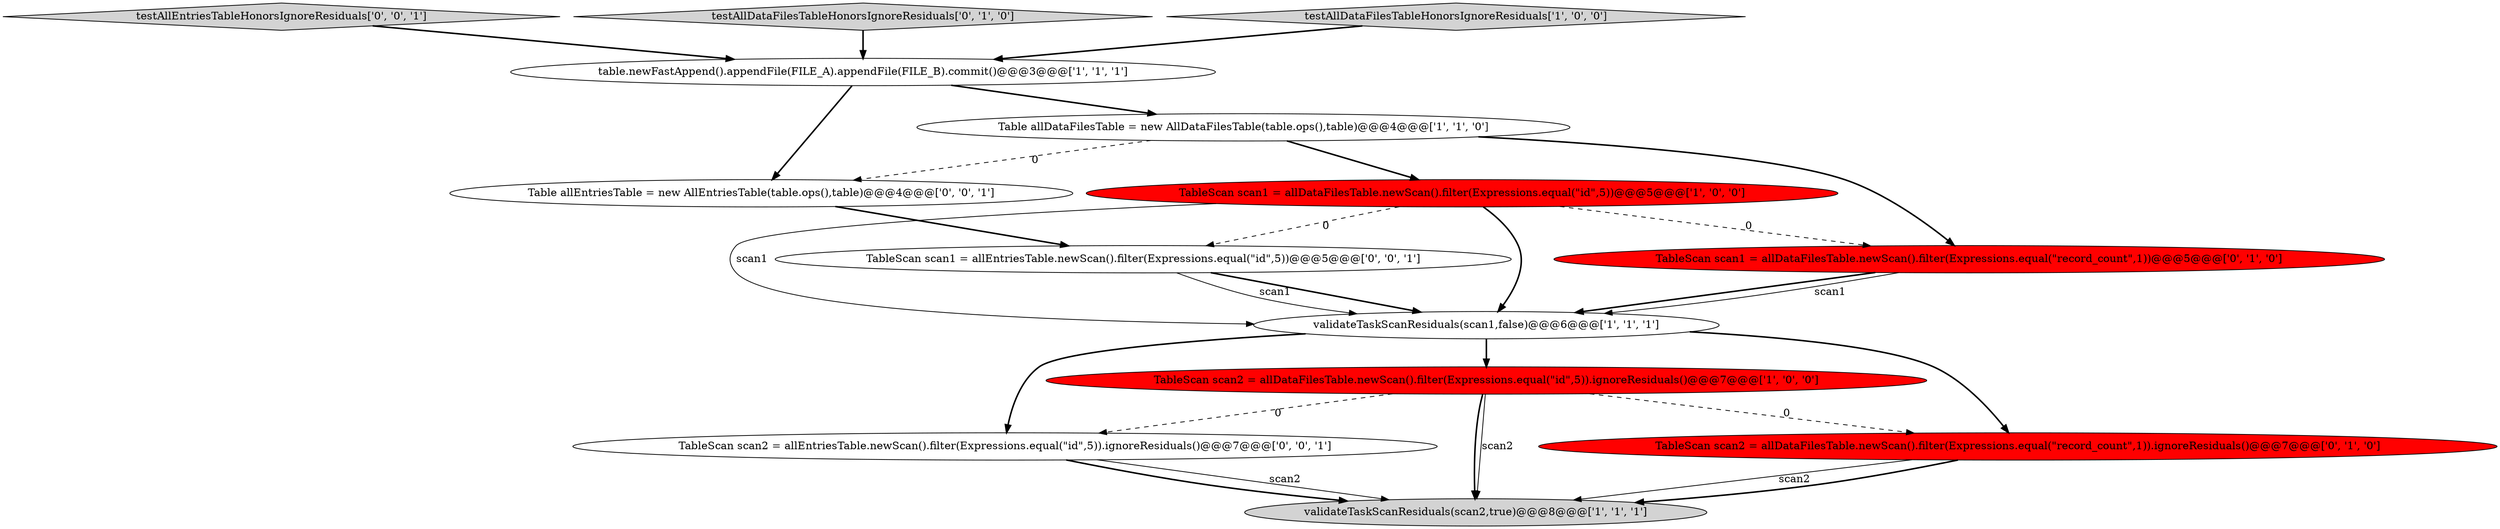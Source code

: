 digraph {
7 [style = filled, label = "TableScan scan1 = allDataFilesTable.newScan().filter(Expressions.equal(\"record_count\",1))@@@5@@@['0', '1', '0']", fillcolor = red, shape = ellipse image = "AAA1AAABBB2BBB"];
1 [style = filled, label = "TableScan scan1 = allDataFilesTable.newScan().filter(Expressions.equal(\"id\",5))@@@5@@@['1', '0', '0']", fillcolor = red, shape = ellipse image = "AAA1AAABBB1BBB"];
0 [style = filled, label = "validateTaskScanResiduals(scan2,true)@@@8@@@['1', '1', '1']", fillcolor = lightgray, shape = ellipse image = "AAA0AAABBB1BBB"];
13 [style = filled, label = "TableScan scan2 = allEntriesTable.newScan().filter(Expressions.equal(\"id\",5)).ignoreResiduals()@@@7@@@['0', '0', '1']", fillcolor = white, shape = ellipse image = "AAA0AAABBB3BBB"];
5 [style = filled, label = "validateTaskScanResiduals(scan1,false)@@@6@@@['1', '1', '1']", fillcolor = white, shape = ellipse image = "AAA0AAABBB1BBB"];
10 [style = filled, label = "testAllEntriesTableHonorsIgnoreResiduals['0', '0', '1']", fillcolor = lightgray, shape = diamond image = "AAA0AAABBB3BBB"];
12 [style = filled, label = "Table allEntriesTable = new AllEntriesTable(table.ops(),table)@@@4@@@['0', '0', '1']", fillcolor = white, shape = ellipse image = "AAA0AAABBB3BBB"];
6 [style = filled, label = "Table allDataFilesTable = new AllDataFilesTable(table.ops(),table)@@@4@@@['1', '1', '0']", fillcolor = white, shape = ellipse image = "AAA0AAABBB1BBB"];
11 [style = filled, label = "TableScan scan1 = allEntriesTable.newScan().filter(Expressions.equal(\"id\",5))@@@5@@@['0', '0', '1']", fillcolor = white, shape = ellipse image = "AAA0AAABBB3BBB"];
8 [style = filled, label = "testAllDataFilesTableHonorsIgnoreResiduals['0', '1', '0']", fillcolor = lightgray, shape = diamond image = "AAA0AAABBB2BBB"];
4 [style = filled, label = "table.newFastAppend().appendFile(FILE_A).appendFile(FILE_B).commit()@@@3@@@['1', '1', '1']", fillcolor = white, shape = ellipse image = "AAA0AAABBB1BBB"];
9 [style = filled, label = "TableScan scan2 = allDataFilesTable.newScan().filter(Expressions.equal(\"record_count\",1)).ignoreResiduals()@@@7@@@['0', '1', '0']", fillcolor = red, shape = ellipse image = "AAA1AAABBB2BBB"];
3 [style = filled, label = "testAllDataFilesTableHonorsIgnoreResiduals['1', '0', '0']", fillcolor = lightgray, shape = diamond image = "AAA0AAABBB1BBB"];
2 [style = filled, label = "TableScan scan2 = allDataFilesTable.newScan().filter(Expressions.equal(\"id\",5)).ignoreResiduals()@@@7@@@['1', '0', '0']", fillcolor = red, shape = ellipse image = "AAA1AAABBB1BBB"];
1->5 [style = bold, label=""];
9->0 [style = solid, label="scan2"];
9->0 [style = bold, label=""];
5->9 [style = bold, label=""];
4->6 [style = bold, label=""];
13->0 [style = solid, label="scan2"];
12->11 [style = bold, label=""];
3->4 [style = bold, label=""];
6->12 [style = dashed, label="0"];
2->0 [style = solid, label="scan2"];
6->1 [style = bold, label=""];
11->5 [style = bold, label=""];
5->2 [style = bold, label=""];
7->5 [style = bold, label=""];
2->0 [style = bold, label=""];
2->9 [style = dashed, label="0"];
1->11 [style = dashed, label="0"];
2->13 [style = dashed, label="0"];
5->13 [style = bold, label=""];
10->4 [style = bold, label=""];
4->12 [style = bold, label=""];
11->5 [style = solid, label="scan1"];
8->4 [style = bold, label=""];
7->5 [style = solid, label="scan1"];
1->7 [style = dashed, label="0"];
6->7 [style = bold, label=""];
1->5 [style = solid, label="scan1"];
13->0 [style = bold, label=""];
}

